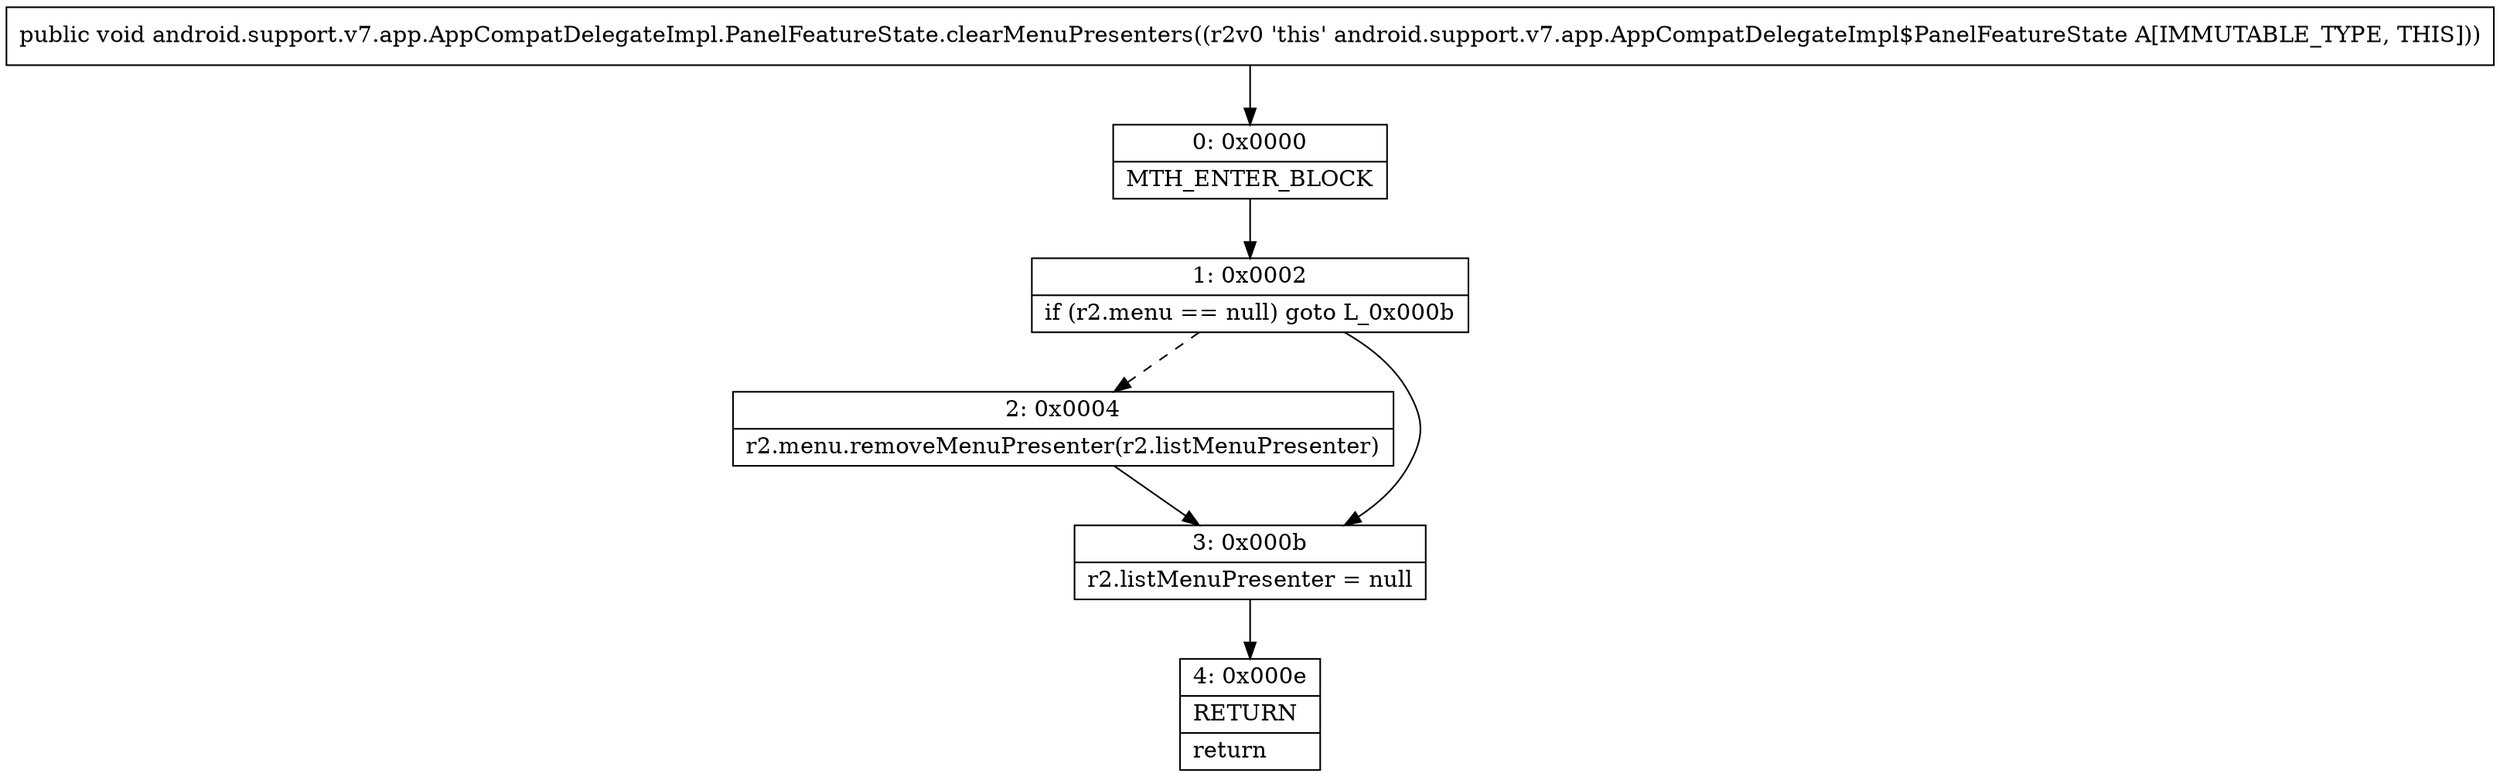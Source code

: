 digraph "CFG forandroid.support.v7.app.AppCompatDelegateImpl.PanelFeatureState.clearMenuPresenters()V" {
Node_0 [shape=record,label="{0\:\ 0x0000|MTH_ENTER_BLOCK\l}"];
Node_1 [shape=record,label="{1\:\ 0x0002|if (r2.menu == null) goto L_0x000b\l}"];
Node_2 [shape=record,label="{2\:\ 0x0004|r2.menu.removeMenuPresenter(r2.listMenuPresenter)\l}"];
Node_3 [shape=record,label="{3\:\ 0x000b|r2.listMenuPresenter = null\l}"];
Node_4 [shape=record,label="{4\:\ 0x000e|RETURN\l|return\l}"];
MethodNode[shape=record,label="{public void android.support.v7.app.AppCompatDelegateImpl.PanelFeatureState.clearMenuPresenters((r2v0 'this' android.support.v7.app.AppCompatDelegateImpl$PanelFeatureState A[IMMUTABLE_TYPE, THIS])) }"];
MethodNode -> Node_0;
Node_0 -> Node_1;
Node_1 -> Node_2[style=dashed];
Node_1 -> Node_3;
Node_2 -> Node_3;
Node_3 -> Node_4;
}


